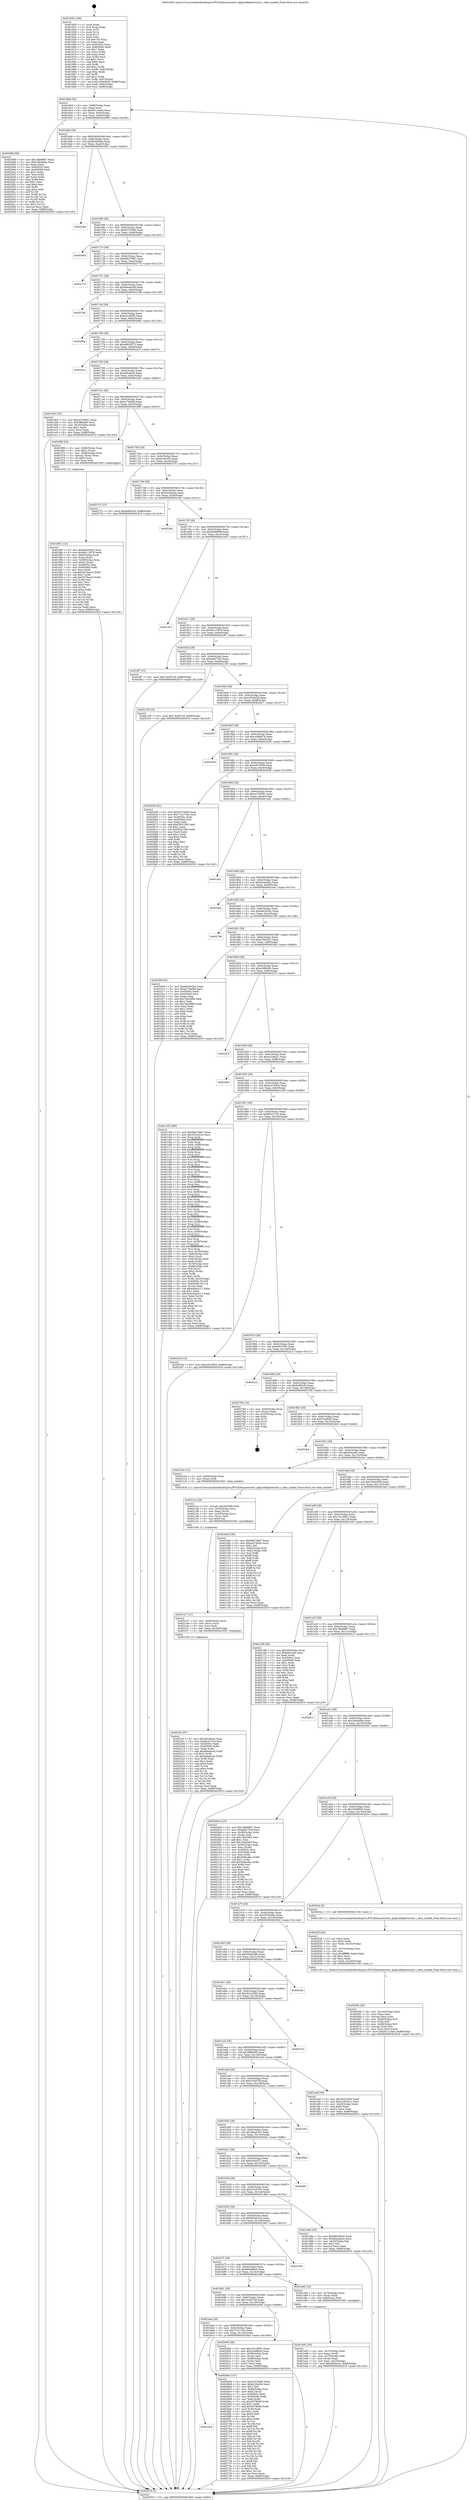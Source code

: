 digraph "0x401650" {
  label = "0x401650 (/mnt/c/Users/mathe/Desktop/tcc/POCII/binaries/extr_kphp-kdbphotoutils.c_data_loaded_Final-ollvm.out::main(0))"
  labelloc = "t"
  node[shape=record]

  Entry [label="",width=0.3,height=0.3,shape=circle,fillcolor=black,style=filled]
  "0x4016bd" [label="{
     0x4016bd [32]\l
     | [instrs]\l
     &nbsp;&nbsp;0x4016bd \<+6\>: mov -0x88(%rbp),%eax\l
     &nbsp;&nbsp;0x4016c3 \<+2\>: mov %eax,%ecx\l
     &nbsp;&nbsp;0x4016c5 \<+6\>: sub $0x8311a4e0,%ecx\l
     &nbsp;&nbsp;0x4016cb \<+6\>: mov %eax,-0x9c(%rbp)\l
     &nbsp;&nbsp;0x4016d1 \<+6\>: mov %ecx,-0xa0(%rbp)\l
     &nbsp;&nbsp;0x4016d7 \<+6\>: je 0000000000402088 \<main+0xa38\>\l
  }"]
  "0x402088" [label="{
     0x402088 [86]\l
     | [instrs]\l
     &nbsp;&nbsp;0x402088 \<+5\>: mov $0x18b89fb7,%eax\l
     &nbsp;&nbsp;0x40208d \<+5\>: mov $0x1b6c6ebe,%ecx\l
     &nbsp;&nbsp;0x402092 \<+2\>: xor %edx,%edx\l
     &nbsp;&nbsp;0x402094 \<+7\>: mov 0x40505c,%esi\l
     &nbsp;&nbsp;0x40209b \<+7\>: mov 0x405060,%edi\l
     &nbsp;&nbsp;0x4020a2 \<+3\>: sub $0x1,%edx\l
     &nbsp;&nbsp;0x4020a5 \<+3\>: mov %esi,%r8d\l
     &nbsp;&nbsp;0x4020a8 \<+3\>: add %edx,%r8d\l
     &nbsp;&nbsp;0x4020ab \<+4\>: imul %r8d,%esi\l
     &nbsp;&nbsp;0x4020af \<+3\>: and $0x1,%esi\l
     &nbsp;&nbsp;0x4020b2 \<+3\>: cmp $0x0,%esi\l
     &nbsp;&nbsp;0x4020b5 \<+4\>: sete %r9b\l
     &nbsp;&nbsp;0x4020b9 \<+3\>: cmp $0xa,%edi\l
     &nbsp;&nbsp;0x4020bc \<+4\>: setl %r10b\l
     &nbsp;&nbsp;0x4020c0 \<+3\>: mov %r9b,%r11b\l
     &nbsp;&nbsp;0x4020c3 \<+3\>: and %r10b,%r11b\l
     &nbsp;&nbsp;0x4020c6 \<+3\>: xor %r10b,%r9b\l
     &nbsp;&nbsp;0x4020c9 \<+3\>: or %r9b,%r11b\l
     &nbsp;&nbsp;0x4020cc \<+4\>: test $0x1,%r11b\l
     &nbsp;&nbsp;0x4020d0 \<+3\>: cmovne %ecx,%eax\l
     &nbsp;&nbsp;0x4020d3 \<+6\>: mov %eax,-0x88(%rbp)\l
     &nbsp;&nbsp;0x4020d9 \<+5\>: jmp 0000000000402919 \<main+0x12c9\>\l
  }"]
  "0x4016dd" [label="{
     0x4016dd [28]\l
     | [instrs]\l
     &nbsp;&nbsp;0x4016dd \<+5\>: jmp 00000000004016e2 \<main+0x92\>\l
     &nbsp;&nbsp;0x4016e2 \<+6\>: mov -0x9c(%rbp),%eax\l
     &nbsp;&nbsp;0x4016e8 \<+5\>: sub $0x904406ed,%eax\l
     &nbsp;&nbsp;0x4016ed \<+6\>: mov %eax,-0xa4(%rbp)\l
     &nbsp;&nbsp;0x4016f3 \<+6\>: je 0000000000402384 \<main+0xd34\>\l
  }"]
  Exit [label="",width=0.3,height=0.3,shape=circle,fillcolor=black,style=filled,peripheries=2]
  "0x402384" [label="{
     0x402384\l
  }", style=dashed]
  "0x4016f9" [label="{
     0x4016f9 [28]\l
     | [instrs]\l
     &nbsp;&nbsp;0x4016f9 \<+5\>: jmp 00000000004016fe \<main+0xae\>\l
     &nbsp;&nbsp;0x4016fe \<+6\>: mov -0x9c(%rbp),%eax\l
     &nbsp;&nbsp;0x401704 \<+5\>: sub $0x91f7d280,%eax\l
     &nbsp;&nbsp;0x401709 \<+6\>: mov %eax,-0xa8(%rbp)\l
     &nbsp;&nbsp;0x40170f \<+6\>: je 0000000000402905 \<main+0x12b5\>\l
  }"]
  "0x401bc9" [label="{
     0x401bc9\l
  }", style=dashed]
  "0x402905" [label="{
     0x402905\l
  }", style=dashed]
  "0x401715" [label="{
     0x401715 [28]\l
     | [instrs]\l
     &nbsp;&nbsp;0x401715 \<+5\>: jmp 000000000040171a \<main+0xca\>\l
     &nbsp;&nbsp;0x40171a \<+6\>: mov -0x9c(%rbp),%eax\l
     &nbsp;&nbsp;0x401720 \<+5\>: sub $0x99a758d7,%eax\l
     &nbsp;&nbsp;0x401725 \<+6\>: mov %eax,-0xac(%rbp)\l
     &nbsp;&nbsp;0x40172b \<+6\>: je 0000000000402773 \<main+0x1123\>\l
  }"]
  "0x4026b4" [label="{
     0x4026b4 [157]\l
     | [instrs]\l
     &nbsp;&nbsp;0x4026b4 \<+5\>: mov $0x91f7d280,%eax\l
     &nbsp;&nbsp;0x4026b9 \<+5\>: mov $0xb22fc40e,%ecx\l
     &nbsp;&nbsp;0x4026be \<+2\>: mov $0x1,%dl\l
     &nbsp;&nbsp;0x4026c0 \<+4\>: mov -0x80(%rbp),%rsi\l
     &nbsp;&nbsp;0x4026c4 \<+6\>: movl $0x0,(%rsi)\l
     &nbsp;&nbsp;0x4026ca \<+7\>: mov 0x40505c,%edi\l
     &nbsp;&nbsp;0x4026d1 \<+8\>: mov 0x405060,%r8d\l
     &nbsp;&nbsp;0x4026d9 \<+3\>: mov %edi,%r9d\l
     &nbsp;&nbsp;0x4026dc \<+7\>: sub $0x3078bf5f,%r9d\l
     &nbsp;&nbsp;0x4026e3 \<+4\>: sub $0x1,%r9d\l
     &nbsp;&nbsp;0x4026e7 \<+7\>: add $0x3078bf5f,%r9d\l
     &nbsp;&nbsp;0x4026ee \<+4\>: imul %r9d,%edi\l
     &nbsp;&nbsp;0x4026f2 \<+3\>: and $0x1,%edi\l
     &nbsp;&nbsp;0x4026f5 \<+3\>: cmp $0x0,%edi\l
     &nbsp;&nbsp;0x4026f8 \<+4\>: sete %r10b\l
     &nbsp;&nbsp;0x4026fc \<+4\>: cmp $0xa,%r8d\l
     &nbsp;&nbsp;0x402700 \<+4\>: setl %r11b\l
     &nbsp;&nbsp;0x402704 \<+3\>: mov %r10b,%bl\l
     &nbsp;&nbsp;0x402707 \<+3\>: xor $0xff,%bl\l
     &nbsp;&nbsp;0x40270a \<+3\>: mov %r11b,%r14b\l
     &nbsp;&nbsp;0x40270d \<+4\>: xor $0xff,%r14b\l
     &nbsp;&nbsp;0x402711 \<+3\>: xor $0x0,%dl\l
     &nbsp;&nbsp;0x402714 \<+3\>: mov %bl,%r15b\l
     &nbsp;&nbsp;0x402717 \<+4\>: and $0x0,%r15b\l
     &nbsp;&nbsp;0x40271b \<+3\>: and %dl,%r10b\l
     &nbsp;&nbsp;0x40271e \<+3\>: mov %r14b,%r12b\l
     &nbsp;&nbsp;0x402721 \<+4\>: and $0x0,%r12b\l
     &nbsp;&nbsp;0x402725 \<+3\>: and %dl,%r11b\l
     &nbsp;&nbsp;0x402728 \<+3\>: or %r10b,%r15b\l
     &nbsp;&nbsp;0x40272b \<+3\>: or %r11b,%r12b\l
     &nbsp;&nbsp;0x40272e \<+3\>: xor %r12b,%r15b\l
     &nbsp;&nbsp;0x402731 \<+3\>: or %r14b,%bl\l
     &nbsp;&nbsp;0x402734 \<+3\>: xor $0xff,%bl\l
     &nbsp;&nbsp;0x402737 \<+3\>: or $0x0,%dl\l
     &nbsp;&nbsp;0x40273a \<+2\>: and %dl,%bl\l
     &nbsp;&nbsp;0x40273c \<+3\>: or %bl,%r15b\l
     &nbsp;&nbsp;0x40273f \<+4\>: test $0x1,%r15b\l
     &nbsp;&nbsp;0x402743 \<+3\>: cmovne %ecx,%eax\l
     &nbsp;&nbsp;0x402746 \<+6\>: mov %eax,-0x88(%rbp)\l
     &nbsp;&nbsp;0x40274c \<+5\>: jmp 0000000000402919 \<main+0x12c9\>\l
  }"]
  "0x402773" [label="{
     0x402773\l
  }", style=dashed]
  "0x401731" [label="{
     0x401731 [28]\l
     | [instrs]\l
     &nbsp;&nbsp;0x401731 \<+5\>: jmp 0000000000401736 \<main+0xe6\>\l
     &nbsp;&nbsp;0x401736 \<+6\>: mov -0x9c(%rbp),%eax\l
     &nbsp;&nbsp;0x40173c \<+5\>: sub $0x9aeda248,%eax\l
     &nbsp;&nbsp;0x401741 \<+6\>: mov %eax,-0xb0(%rbp)\l
     &nbsp;&nbsp;0x401747 \<+6\>: je 00000000004027b8 \<main+0x1168\>\l
  }"]
  "0x4021fc" [label="{
     0x4021fc [97]\l
     | [instrs]\l
     &nbsp;&nbsp;0x4021fc \<+5\>: mov $0x26545abc,%eax\l
     &nbsp;&nbsp;0x402201 \<+5\>: mov $0xf0c47314,%esi\l
     &nbsp;&nbsp;0x402206 \<+7\>: mov 0x40505c,%edx\l
     &nbsp;&nbsp;0x40220d \<+8\>: mov 0x405060,%r8d\l
     &nbsp;&nbsp;0x402215 \<+3\>: mov %edx,%r9d\l
     &nbsp;&nbsp;0x402218 \<+7\>: add $0xddeabce0,%r9d\l
     &nbsp;&nbsp;0x40221f \<+4\>: sub $0x1,%r9d\l
     &nbsp;&nbsp;0x402223 \<+7\>: sub $0xddeabce0,%r9d\l
     &nbsp;&nbsp;0x40222a \<+4\>: imul %r9d,%edx\l
     &nbsp;&nbsp;0x40222e \<+3\>: and $0x1,%edx\l
     &nbsp;&nbsp;0x402231 \<+3\>: cmp $0x0,%edx\l
     &nbsp;&nbsp;0x402234 \<+4\>: sete %r10b\l
     &nbsp;&nbsp;0x402238 \<+4\>: cmp $0xa,%r8d\l
     &nbsp;&nbsp;0x40223c \<+4\>: setl %r11b\l
     &nbsp;&nbsp;0x402240 \<+3\>: mov %r10b,%bl\l
     &nbsp;&nbsp;0x402243 \<+3\>: and %r11b,%bl\l
     &nbsp;&nbsp;0x402246 \<+3\>: xor %r11b,%r10b\l
     &nbsp;&nbsp;0x402249 \<+3\>: or %r10b,%bl\l
     &nbsp;&nbsp;0x40224c \<+3\>: test $0x1,%bl\l
     &nbsp;&nbsp;0x40224f \<+3\>: cmovne %esi,%eax\l
     &nbsp;&nbsp;0x402252 \<+6\>: mov %eax,-0x88(%rbp)\l
     &nbsp;&nbsp;0x402258 \<+5\>: jmp 0000000000402919 \<main+0x12c9\>\l
  }"]
  "0x4027b8" [label="{
     0x4027b8\l
  }", style=dashed]
  "0x40174d" [label="{
     0x40174d [28]\l
     | [instrs]\l
     &nbsp;&nbsp;0x40174d \<+5\>: jmp 0000000000401752 \<main+0x102\>\l
     &nbsp;&nbsp;0x401752 \<+6\>: mov -0x9c(%rbp),%eax\l
     &nbsp;&nbsp;0x401758 \<+5\>: sub $0xa314b5f0,%eax\l
     &nbsp;&nbsp;0x40175d \<+6\>: mov %eax,-0xb4(%rbp)\l
     &nbsp;&nbsp;0x401763 \<+6\>: je 000000000040288a \<main+0x123a\>\l
  }"]
  "0x4021e7" [label="{
     0x4021e7 [21]\l
     | [instrs]\l
     &nbsp;&nbsp;0x4021e7 \<+4\>: mov -0x60(%rbp),%rcx\l
     &nbsp;&nbsp;0x4021eb \<+3\>: mov (%rcx),%rcx\l
     &nbsp;&nbsp;0x4021ee \<+3\>: mov %rcx,%rdi\l
     &nbsp;&nbsp;0x4021f1 \<+6\>: mov %eax,-0x164(%rbp)\l
     &nbsp;&nbsp;0x4021f7 \<+5\>: call 0000000000401030 \<free@plt\>\l
     | [calls]\l
     &nbsp;&nbsp;0x401030 \{1\} (unknown)\l
  }"]
  "0x40288a" [label="{
     0x40288a\l
  }", style=dashed]
  "0x401769" [label="{
     0x401769 [28]\l
     | [instrs]\l
     &nbsp;&nbsp;0x401769 \<+5\>: jmp 000000000040176e \<main+0x11e\>\l
     &nbsp;&nbsp;0x40176e \<+6\>: mov -0x9c(%rbp),%eax\l
     &nbsp;&nbsp;0x401774 \<+5\>: sub $0xa8928573,%eax\l
     &nbsp;&nbsp;0x401779 \<+6\>: mov %eax,-0xb8(%rbp)\l
     &nbsp;&nbsp;0x40177f \<+6\>: je 00000000004024c3 \<main+0xe73\>\l
  }"]
  "0x4021ca" [label="{
     0x4021ca [29]\l
     | [instrs]\l
     &nbsp;&nbsp;0x4021ca \<+10\>: movabs $0x4030d6,%rdi\l
     &nbsp;&nbsp;0x4021d4 \<+4\>: mov -0x50(%rbp),%rcx\l
     &nbsp;&nbsp;0x4021d8 \<+2\>: mov %eax,(%rcx)\l
     &nbsp;&nbsp;0x4021da \<+4\>: mov -0x50(%rbp),%rcx\l
     &nbsp;&nbsp;0x4021de \<+2\>: mov (%rcx),%esi\l
     &nbsp;&nbsp;0x4021e0 \<+2\>: mov $0x0,%al\l
     &nbsp;&nbsp;0x4021e2 \<+5\>: call 0000000000401040 \<printf@plt\>\l
     | [calls]\l
     &nbsp;&nbsp;0x401040 \{1\} (unknown)\l
  }"]
  "0x4024c3" [label="{
     0x4024c3\l
  }", style=dashed]
  "0x401785" [label="{
     0x401785 [28]\l
     | [instrs]\l
     &nbsp;&nbsp;0x401785 \<+5\>: jmp 000000000040178a \<main+0x13a\>\l
     &nbsp;&nbsp;0x40178a \<+6\>: mov -0x9c(%rbp),%eax\l
     &nbsp;&nbsp;0x401790 \<+5\>: sub $0xaf0cbe3e,%eax\l
     &nbsp;&nbsp;0x401795 \<+6\>: mov %eax,-0xbc(%rbp)\l
     &nbsp;&nbsp;0x40179b \<+6\>: je 0000000000401eb3 \<main+0x863\>\l
  }"]
  "0x40205b" [label="{
     0x40205b [45]\l
     | [instrs]\l
     &nbsp;&nbsp;0x40205b \<+6\>: mov -0x160(%rbp),%ecx\l
     &nbsp;&nbsp;0x402061 \<+3\>: imul %eax,%ecx\l
     &nbsp;&nbsp;0x402064 \<+3\>: movslq %ecx,%rdi\l
     &nbsp;&nbsp;0x402067 \<+4\>: mov -0x60(%rbp),%r8\l
     &nbsp;&nbsp;0x40206b \<+3\>: mov (%r8),%r8\l
     &nbsp;&nbsp;0x40206e \<+4\>: mov -0x58(%rbp),%r9\l
     &nbsp;&nbsp;0x402072 \<+3\>: movslq (%r9),%r9\l
     &nbsp;&nbsp;0x402075 \<+4\>: mov %rdi,(%r8,%r9,8)\l
     &nbsp;&nbsp;0x402079 \<+10\>: movl $0x8311a4e0,-0x88(%rbp)\l
     &nbsp;&nbsp;0x402083 \<+5\>: jmp 0000000000402919 \<main+0x12c9\>\l
  }"]
  "0x401eb3" [label="{
     0x401eb3 [30]\l
     | [instrs]\l
     &nbsp;&nbsp;0x401eb3 \<+5\>: mov $0xce736091,%eax\l
     &nbsp;&nbsp;0x401eb8 \<+5\>: mov $0x3ffbbbf5,%ecx\l
     &nbsp;&nbsp;0x401ebd \<+3\>: mov -0x24(%rbp),%edx\l
     &nbsp;&nbsp;0x401ec0 \<+3\>: cmp $0x1,%edx\l
     &nbsp;&nbsp;0x401ec3 \<+3\>: cmovl %ecx,%eax\l
     &nbsp;&nbsp;0x401ec6 \<+6\>: mov %eax,-0x88(%rbp)\l
     &nbsp;&nbsp;0x401ecc \<+5\>: jmp 0000000000402919 \<main+0x12c9\>\l
  }"]
  "0x4017a1" [label="{
     0x4017a1 [28]\l
     | [instrs]\l
     &nbsp;&nbsp;0x4017a1 \<+5\>: jmp 00000000004017a6 \<main+0x156\>\l
     &nbsp;&nbsp;0x4017a6 \<+6\>: mov -0x9c(%rbp),%eax\l
     &nbsp;&nbsp;0x4017ac \<+5\>: sub $0xb178a0bf,%eax\l
     &nbsp;&nbsp;0x4017b1 \<+6\>: mov %eax,-0xc0(%rbp)\l
     &nbsp;&nbsp;0x4017b7 \<+6\>: je 0000000000401f68 \<main+0x918\>\l
  }"]
  "0x40202f" [label="{
     0x40202f [44]\l
     | [instrs]\l
     &nbsp;&nbsp;0x40202f \<+2\>: xor %ecx,%ecx\l
     &nbsp;&nbsp;0x402031 \<+5\>: mov $0x2,%edx\l
     &nbsp;&nbsp;0x402036 \<+6\>: mov %edx,-0x15c(%rbp)\l
     &nbsp;&nbsp;0x40203c \<+1\>: cltd\l
     &nbsp;&nbsp;0x40203d \<+6\>: mov -0x15c(%rbp),%esi\l
     &nbsp;&nbsp;0x402043 \<+2\>: idiv %esi\l
     &nbsp;&nbsp;0x402045 \<+6\>: imul $0xfffffffe,%edx,%edx\l
     &nbsp;&nbsp;0x40204b \<+3\>: sub $0x1,%ecx\l
     &nbsp;&nbsp;0x40204e \<+2\>: sub %ecx,%edx\l
     &nbsp;&nbsp;0x402050 \<+6\>: mov %edx,-0x160(%rbp)\l
     &nbsp;&nbsp;0x402056 \<+5\>: call 0000000000401160 \<next_i\>\l
     | [calls]\l
     &nbsp;&nbsp;0x401160 \{1\} (/mnt/c/Users/mathe/Desktop/tcc/POCII/binaries/extr_kphp-kdbphotoutils.c_data_loaded_Final-ollvm.out::next_i)\l
  }"]
  "0x401f68" [label="{
     0x401f68 [29]\l
     | [instrs]\l
     &nbsp;&nbsp;0x401f68 \<+4\>: mov -0x68(%rbp),%rax\l
     &nbsp;&nbsp;0x401f6c \<+6\>: movl $0x1,(%rax)\l
     &nbsp;&nbsp;0x401f72 \<+4\>: mov -0x68(%rbp),%rax\l
     &nbsp;&nbsp;0x401f76 \<+3\>: movslq (%rax),%rax\l
     &nbsp;&nbsp;0x401f79 \<+4\>: shl $0x3,%rax\l
     &nbsp;&nbsp;0x401f7d \<+3\>: mov %rax,%rdi\l
     &nbsp;&nbsp;0x401f80 \<+5\>: call 0000000000401050 \<malloc@plt\>\l
     | [calls]\l
     &nbsp;&nbsp;0x401050 \{1\} (unknown)\l
  }"]
  "0x4017bd" [label="{
     0x4017bd [28]\l
     | [instrs]\l
     &nbsp;&nbsp;0x4017bd \<+5\>: jmp 00000000004017c2 \<main+0x172\>\l
     &nbsp;&nbsp;0x4017c2 \<+6\>: mov -0x9c(%rbp),%eax\l
     &nbsp;&nbsp;0x4017c8 \<+5\>: sub $0xb22fc40e,%eax\l
     &nbsp;&nbsp;0x4017cd \<+6\>: mov %eax,-0xc4(%rbp)\l
     &nbsp;&nbsp;0x4017d3 \<+6\>: je 0000000000402751 \<main+0x1101\>\l
  }"]
  "0x401bad" [label="{
     0x401bad [28]\l
     | [instrs]\l
     &nbsp;&nbsp;0x401bad \<+5\>: jmp 0000000000401bb2 \<main+0x562\>\l
     &nbsp;&nbsp;0x401bb2 \<+6\>: mov -0x9c(%rbp),%eax\l
     &nbsp;&nbsp;0x401bb8 \<+5\>: sub $0x774c710e,%eax\l
     &nbsp;&nbsp;0x401bbd \<+6\>: mov %eax,-0x154(%rbp)\l
     &nbsp;&nbsp;0x401bc3 \<+6\>: je 00000000004026b4 \<main+0x1064\>\l
  }"]
  "0x402751" [label="{
     0x402751 [15]\l
     | [instrs]\l
     &nbsp;&nbsp;0x402751 \<+10\>: movl $0xfedf5e3b,-0x88(%rbp)\l
     &nbsp;&nbsp;0x40275b \<+5\>: jmp 0000000000402919 \<main+0x12c9\>\l
  }"]
  "0x4017d9" [label="{
     0x4017d9 [28]\l
     | [instrs]\l
     &nbsp;&nbsp;0x4017d9 \<+5\>: jmp 00000000004017de \<main+0x18e\>\l
     &nbsp;&nbsp;0x4017de \<+6\>: mov -0x9c(%rbp),%eax\l
     &nbsp;&nbsp;0x4017e4 \<+5\>: sub $0xb520eeea,%eax\l
     &nbsp;&nbsp;0x4017e9 \<+6\>: mov %eax,-0xc8(%rbp)\l
     &nbsp;&nbsp;0x4017ef \<+6\>: je 000000000040226c \<main+0xc1c\>\l
  }"]
  "0x402006" [label="{
     0x402006 [36]\l
     | [instrs]\l
     &nbsp;&nbsp;0x402006 \<+5\>: mov $0x10c18853,%eax\l
     &nbsp;&nbsp;0x40200b \<+5\>: mov $0x20a9fd26,%ecx\l
     &nbsp;&nbsp;0x402010 \<+4\>: mov -0x58(%rbp),%rdx\l
     &nbsp;&nbsp;0x402014 \<+2\>: mov (%rdx),%esi\l
     &nbsp;&nbsp;0x402016 \<+4\>: mov -0x68(%rbp),%rdx\l
     &nbsp;&nbsp;0x40201a \<+2\>: cmp (%rdx),%esi\l
     &nbsp;&nbsp;0x40201c \<+3\>: cmovl %ecx,%eax\l
     &nbsp;&nbsp;0x40201f \<+6\>: mov %eax,-0x88(%rbp)\l
     &nbsp;&nbsp;0x402025 \<+5\>: jmp 0000000000402919 \<main+0x12c9\>\l
  }"]
  "0x40226c" [label="{
     0x40226c\l
  }", style=dashed]
  "0x4017f5" [label="{
     0x4017f5 [28]\l
     | [instrs]\l
     &nbsp;&nbsp;0x4017f5 \<+5\>: jmp 00000000004017fa \<main+0x1aa\>\l
     &nbsp;&nbsp;0x4017fa \<+6\>: mov -0x9c(%rbp),%eax\l
     &nbsp;&nbsp;0x401800 \<+5\>: sub $0xb6fef8d8,%eax\l
     &nbsp;&nbsp;0x401805 \<+6\>: mov %eax,-0xcc(%rbp)\l
     &nbsp;&nbsp;0x40180b \<+6\>: je 0000000000401e07 \<main+0x7b7\>\l
  }"]
  "0x401f85" [label="{
     0x401f85 [114]\l
     | [instrs]\l
     &nbsp;&nbsp;0x401f85 \<+5\>: mov $0xded342b2,%ecx\l
     &nbsp;&nbsp;0x401f8a \<+5\>: mov $0xb8113979,%edx\l
     &nbsp;&nbsp;0x401f8f \<+4\>: mov -0x60(%rbp),%rdi\l
     &nbsp;&nbsp;0x401f93 \<+3\>: mov %rax,(%rdi)\l
     &nbsp;&nbsp;0x401f96 \<+4\>: mov -0x58(%rbp),%rax\l
     &nbsp;&nbsp;0x401f9a \<+6\>: movl $0x0,(%rax)\l
     &nbsp;&nbsp;0x401fa0 \<+7\>: mov 0x40505c,%esi\l
     &nbsp;&nbsp;0x401fa7 \<+8\>: mov 0x405060,%r8d\l
     &nbsp;&nbsp;0x401faf \<+3\>: mov %esi,%r9d\l
     &nbsp;&nbsp;0x401fb2 \<+7\>: sub $0x5b76eec5,%r9d\l
     &nbsp;&nbsp;0x401fb9 \<+4\>: sub $0x1,%r9d\l
     &nbsp;&nbsp;0x401fbd \<+7\>: add $0x5b76eec5,%r9d\l
     &nbsp;&nbsp;0x401fc4 \<+4\>: imul %r9d,%esi\l
     &nbsp;&nbsp;0x401fc8 \<+3\>: and $0x1,%esi\l
     &nbsp;&nbsp;0x401fcb \<+3\>: cmp $0x0,%esi\l
     &nbsp;&nbsp;0x401fce \<+4\>: sete %r10b\l
     &nbsp;&nbsp;0x401fd2 \<+4\>: cmp $0xa,%r8d\l
     &nbsp;&nbsp;0x401fd6 \<+4\>: setl %r11b\l
     &nbsp;&nbsp;0x401fda \<+3\>: mov %r10b,%bl\l
     &nbsp;&nbsp;0x401fdd \<+3\>: and %r11b,%bl\l
     &nbsp;&nbsp;0x401fe0 \<+3\>: xor %r11b,%r10b\l
     &nbsp;&nbsp;0x401fe3 \<+3\>: or %r10b,%bl\l
     &nbsp;&nbsp;0x401fe6 \<+3\>: test $0x1,%bl\l
     &nbsp;&nbsp;0x401fe9 \<+3\>: cmovne %edx,%ecx\l
     &nbsp;&nbsp;0x401fec \<+6\>: mov %ecx,-0x88(%rbp)\l
     &nbsp;&nbsp;0x401ff2 \<+5\>: jmp 0000000000402919 \<main+0x12c9\>\l
  }"]
  "0x401e07" [label="{
     0x401e07\l
  }", style=dashed]
  "0x401811" [label="{
     0x401811 [28]\l
     | [instrs]\l
     &nbsp;&nbsp;0x401811 \<+5\>: jmp 0000000000401816 \<main+0x1c6\>\l
     &nbsp;&nbsp;0x401816 \<+6\>: mov -0x9c(%rbp),%eax\l
     &nbsp;&nbsp;0x40181c \<+5\>: sub $0xb8113979,%eax\l
     &nbsp;&nbsp;0x401821 \<+6\>: mov %eax,-0xd0(%rbp)\l
     &nbsp;&nbsp;0x401827 \<+6\>: je 0000000000401ff7 \<main+0x9a7\>\l
  }"]
  "0x401e95" [label="{
     0x401e95 [30]\l
     | [instrs]\l
     &nbsp;&nbsp;0x401e95 \<+4\>: mov -0x70(%rbp),%rdi\l
     &nbsp;&nbsp;0x401e99 \<+2\>: mov %eax,(%rdi)\l
     &nbsp;&nbsp;0x401e9b \<+4\>: mov -0x70(%rbp),%rdi\l
     &nbsp;&nbsp;0x401e9f \<+2\>: mov (%rdi),%eax\l
     &nbsp;&nbsp;0x401ea1 \<+3\>: mov %eax,-0x24(%rbp)\l
     &nbsp;&nbsp;0x401ea4 \<+10\>: movl $0xaf0cbe3e,-0x88(%rbp)\l
     &nbsp;&nbsp;0x401eae \<+5\>: jmp 0000000000402919 \<main+0x12c9\>\l
  }"]
  "0x401ff7" [label="{
     0x401ff7 [15]\l
     | [instrs]\l
     &nbsp;&nbsp;0x401ff7 \<+10\>: movl $0x74a507c8,-0x88(%rbp)\l
     &nbsp;&nbsp;0x402001 \<+5\>: jmp 0000000000402919 \<main+0x12c9\>\l
  }"]
  "0x40182d" [label="{
     0x40182d [28]\l
     | [instrs]\l
     &nbsp;&nbsp;0x40182d \<+5\>: jmp 0000000000401832 \<main+0x1e2\>\l
     &nbsp;&nbsp;0x401832 \<+6\>: mov -0x9c(%rbp),%eax\l
     &nbsp;&nbsp;0x401838 \<+5\>: sub $0xbdf275c9,%eax\l
     &nbsp;&nbsp;0x40183d \<+6\>: mov %eax,-0xd4(%rbp)\l
     &nbsp;&nbsp;0x401843 \<+6\>: je 0000000000402159 \<main+0xb09\>\l
  }"]
  "0x401b91" [label="{
     0x401b91 [28]\l
     | [instrs]\l
     &nbsp;&nbsp;0x401b91 \<+5\>: jmp 0000000000401b96 \<main+0x546\>\l
     &nbsp;&nbsp;0x401b96 \<+6\>: mov -0x9c(%rbp),%eax\l
     &nbsp;&nbsp;0x401b9c \<+5\>: sub $0x74a507c8,%eax\l
     &nbsp;&nbsp;0x401ba1 \<+6\>: mov %eax,-0x150(%rbp)\l
     &nbsp;&nbsp;0x401ba7 \<+6\>: je 0000000000402006 \<main+0x9b6\>\l
  }"]
  "0x402159" [label="{
     0x402159 [15]\l
     | [instrs]\l
     &nbsp;&nbsp;0x402159 \<+10\>: movl $0x74a507c8,-0x88(%rbp)\l
     &nbsp;&nbsp;0x402163 \<+5\>: jmp 0000000000402919 \<main+0x12c9\>\l
  }"]
  "0x401849" [label="{
     0x401849 [28]\l
     | [instrs]\l
     &nbsp;&nbsp;0x401849 \<+5\>: jmp 000000000040184e \<main+0x1fe\>\l
     &nbsp;&nbsp;0x40184e \<+6\>: mov -0x9c(%rbp),%eax\l
     &nbsp;&nbsp;0x401854 \<+5\>: sub $0xc2934a28,%eax\l
     &nbsp;&nbsp;0x401859 \<+6\>: mov %eax,-0xd8(%rbp)\l
     &nbsp;&nbsp;0x40185f \<+6\>: je 00000000004028c7 \<main+0x1277\>\l
  }"]
  "0x401e85" [label="{
     0x401e85 [16]\l
     | [instrs]\l
     &nbsp;&nbsp;0x401e85 \<+4\>: mov -0x78(%rbp),%rax\l
     &nbsp;&nbsp;0x401e89 \<+3\>: mov (%rax),%rax\l
     &nbsp;&nbsp;0x401e8c \<+4\>: mov 0x8(%rax),%rdi\l
     &nbsp;&nbsp;0x401e90 \<+5\>: call 0000000000401060 \<atoi@plt\>\l
     | [calls]\l
     &nbsp;&nbsp;0x401060 \{1\} (unknown)\l
  }"]
  "0x4028c7" [label="{
     0x4028c7\l
  }", style=dashed]
  "0x401865" [label="{
     0x401865 [28]\l
     | [instrs]\l
     &nbsp;&nbsp;0x401865 \<+5\>: jmp 000000000040186a \<main+0x21a\>\l
     &nbsp;&nbsp;0x40186a \<+6\>: mov -0x9c(%rbp),%eax\l
     &nbsp;&nbsp;0x401870 \<+5\>: sub $0xcc9dba78,%eax\l
     &nbsp;&nbsp;0x401875 \<+6\>: mov %eax,-0xdc(%rbp)\l
     &nbsp;&nbsp;0x40187b \<+6\>: je 0000000000402439 \<main+0xde9\>\l
  }"]
  "0x401b75" [label="{
     0x401b75 [28]\l
     | [instrs]\l
     &nbsp;&nbsp;0x401b75 \<+5\>: jmp 0000000000401b7a \<main+0x52a\>\l
     &nbsp;&nbsp;0x401b7a \<+6\>: mov -0x9c(%rbp),%eax\l
     &nbsp;&nbsp;0x401b80 \<+5\>: sub $0x685e6be0,%eax\l
     &nbsp;&nbsp;0x401b85 \<+6\>: mov %eax,-0x14c(%rbp)\l
     &nbsp;&nbsp;0x401b8b \<+6\>: je 0000000000401e85 \<main+0x835\>\l
  }"]
  "0x402439" [label="{
     0x402439\l
  }", style=dashed]
  "0x401881" [label="{
     0x401881 [28]\l
     | [instrs]\l
     &nbsp;&nbsp;0x401881 \<+5\>: jmp 0000000000401886 \<main+0x236\>\l
     &nbsp;&nbsp;0x401886 \<+6\>: mov -0x9c(%rbp),%eax\l
     &nbsp;&nbsp;0x40188c \<+5\>: sub $0xcd51f858,%eax\l
     &nbsp;&nbsp;0x401891 \<+6\>: mov %eax,-0xe0(%rbp)\l
     &nbsp;&nbsp;0x401897 \<+6\>: je 0000000000402659 \<main+0x1009\>\l
  }"]
  "0x402360" [label="{
     0x402360\l
  }", style=dashed]
  "0x402659" [label="{
     0x402659 [91]\l
     | [instrs]\l
     &nbsp;&nbsp;0x402659 \<+5\>: mov $0x91f7d280,%eax\l
     &nbsp;&nbsp;0x40265e \<+5\>: mov $0x774c710e,%ecx\l
     &nbsp;&nbsp;0x402663 \<+7\>: mov 0x40505c,%edx\l
     &nbsp;&nbsp;0x40266a \<+7\>: mov 0x405060,%esi\l
     &nbsp;&nbsp;0x402671 \<+2\>: mov %edx,%edi\l
     &nbsp;&nbsp;0x402673 \<+6\>: add $0xf3931395,%edi\l
     &nbsp;&nbsp;0x402679 \<+3\>: sub $0x1,%edi\l
     &nbsp;&nbsp;0x40267c \<+6\>: sub $0xf3931395,%edi\l
     &nbsp;&nbsp;0x402682 \<+3\>: imul %edi,%edx\l
     &nbsp;&nbsp;0x402685 \<+3\>: and $0x1,%edx\l
     &nbsp;&nbsp;0x402688 \<+3\>: cmp $0x0,%edx\l
     &nbsp;&nbsp;0x40268b \<+4\>: sete %r8b\l
     &nbsp;&nbsp;0x40268f \<+3\>: cmp $0xa,%esi\l
     &nbsp;&nbsp;0x402692 \<+4\>: setl %r9b\l
     &nbsp;&nbsp;0x402696 \<+3\>: mov %r8b,%r10b\l
     &nbsp;&nbsp;0x402699 \<+3\>: and %r9b,%r10b\l
     &nbsp;&nbsp;0x40269c \<+3\>: xor %r9b,%r8b\l
     &nbsp;&nbsp;0x40269f \<+3\>: or %r8b,%r10b\l
     &nbsp;&nbsp;0x4026a2 \<+4\>: test $0x1,%r10b\l
     &nbsp;&nbsp;0x4026a6 \<+3\>: cmovne %ecx,%eax\l
     &nbsp;&nbsp;0x4026a9 \<+6\>: mov %eax,-0x88(%rbp)\l
     &nbsp;&nbsp;0x4026af \<+5\>: jmp 0000000000402919 \<main+0x12c9\>\l
  }"]
  "0x40189d" [label="{
     0x40189d [28]\l
     | [instrs]\l
     &nbsp;&nbsp;0x40189d \<+5\>: jmp 00000000004018a2 \<main+0x252\>\l
     &nbsp;&nbsp;0x4018a2 \<+6\>: mov -0x9c(%rbp),%eax\l
     &nbsp;&nbsp;0x4018a8 \<+5\>: sub $0xce736091,%eax\l
     &nbsp;&nbsp;0x4018ad \<+6\>: mov %eax,-0xe4(%rbp)\l
     &nbsp;&nbsp;0x4018b3 \<+6\>: je 0000000000401ed1 \<main+0x881\>\l
  }"]
  "0x401b59" [label="{
     0x401b59 [28]\l
     | [instrs]\l
     &nbsp;&nbsp;0x401b59 \<+5\>: jmp 0000000000401b5e \<main+0x50e\>\l
     &nbsp;&nbsp;0x401b5e \<+6\>: mov -0x9c(%rbp),%eax\l
     &nbsp;&nbsp;0x401b64 \<+5\>: sub $0x5654b1a3,%eax\l
     &nbsp;&nbsp;0x401b69 \<+6\>: mov %eax,-0x148(%rbp)\l
     &nbsp;&nbsp;0x401b6f \<+6\>: je 0000000000402360 \<main+0xd10\>\l
  }"]
  "0x401ed1" [label="{
     0x401ed1\l
  }", style=dashed]
  "0x4018b9" [label="{
     0x4018b9 [28]\l
     | [instrs]\l
     &nbsp;&nbsp;0x4018b9 \<+5\>: jmp 00000000004018be \<main+0x26e\>\l
     &nbsp;&nbsp;0x4018be \<+6\>: mov -0x9c(%rbp),%eax\l
     &nbsp;&nbsp;0x4018c4 \<+5\>: sub $0xd2eea62a,%eax\l
     &nbsp;&nbsp;0x4018c9 \<+6\>: mov %eax,-0xe8(%rbp)\l
     &nbsp;&nbsp;0x4018cf \<+6\>: je 0000000000401dac \<main+0x75c\>\l
  }"]
  "0x401d8e" [label="{
     0x401d8e [30]\l
     | [instrs]\l
     &nbsp;&nbsp;0x401d8e \<+5\>: mov $0x685e6be0,%eax\l
     &nbsp;&nbsp;0x401d93 \<+5\>: mov $0xd2eea62a,%ecx\l
     &nbsp;&nbsp;0x401d98 \<+3\>: mov -0x25(%rbp),%dl\l
     &nbsp;&nbsp;0x401d9b \<+3\>: test $0x1,%dl\l
     &nbsp;&nbsp;0x401d9e \<+3\>: cmovne %ecx,%eax\l
     &nbsp;&nbsp;0x401da1 \<+6\>: mov %eax,-0x88(%rbp)\l
     &nbsp;&nbsp;0x401da7 \<+5\>: jmp 0000000000402919 \<main+0x12c9\>\l
  }"]
  "0x401dac" [label="{
     0x401dac\l
  }", style=dashed]
  "0x4018d5" [label="{
     0x4018d5 [28]\l
     | [instrs]\l
     &nbsp;&nbsp;0x4018d5 \<+5\>: jmp 00000000004018da \<main+0x28a\>\l
     &nbsp;&nbsp;0x4018da \<+6\>: mov -0x9c(%rbp),%eax\l
     &nbsp;&nbsp;0x4018e0 \<+5\>: sub $0xded342b2,%eax\l
     &nbsp;&nbsp;0x4018e5 \<+6\>: mov %eax,-0xec(%rbp)\l
     &nbsp;&nbsp;0x4018eb \<+6\>: je 00000000004027d6 \<main+0x1186\>\l
  }"]
  "0x401b3d" [label="{
     0x401b3d [28]\l
     | [instrs]\l
     &nbsp;&nbsp;0x401b3d \<+5\>: jmp 0000000000401b42 \<main+0x4f2\>\l
     &nbsp;&nbsp;0x401b42 \<+6\>: mov -0x9c(%rbp),%eax\l
     &nbsp;&nbsp;0x401b48 \<+5\>: sub $0x523c0232,%eax\l
     &nbsp;&nbsp;0x401b4d \<+6\>: mov %eax,-0x144(%rbp)\l
     &nbsp;&nbsp;0x401b53 \<+6\>: je 0000000000401d8e \<main+0x73e\>\l
  }"]
  "0x4027d6" [label="{
     0x4027d6\l
  }", style=dashed]
  "0x4018f1" [label="{
     0x4018f1 [28]\l
     | [instrs]\l
     &nbsp;&nbsp;0x4018f1 \<+5\>: jmp 00000000004018f6 \<main+0x2a6\>\l
     &nbsp;&nbsp;0x4018f6 \<+6\>: mov -0x9c(%rbp),%eax\l
     &nbsp;&nbsp;0x4018fc \<+5\>: sub $0xe1903e21,%eax\l
     &nbsp;&nbsp;0x401901 \<+6\>: mov %eax,-0xf0(%rbp)\l
     &nbsp;&nbsp;0x401907 \<+6\>: je 0000000000401f0d \<main+0x8bd\>\l
  }"]
  "0x4028f1" [label="{
     0x4028f1\l
  }", style=dashed]
  "0x401f0d" [label="{
     0x401f0d [91]\l
     | [instrs]\l
     &nbsp;&nbsp;0x401f0d \<+5\>: mov $0xded342b2,%eax\l
     &nbsp;&nbsp;0x401f12 \<+5\>: mov $0xb178a0bf,%ecx\l
     &nbsp;&nbsp;0x401f17 \<+7\>: mov 0x40505c,%edx\l
     &nbsp;&nbsp;0x401f1e \<+7\>: mov 0x405060,%esi\l
     &nbsp;&nbsp;0x401f25 \<+2\>: mov %edx,%edi\l
     &nbsp;&nbsp;0x401f27 \<+6\>: add $0x76a04f86,%edi\l
     &nbsp;&nbsp;0x401f2d \<+3\>: sub $0x1,%edi\l
     &nbsp;&nbsp;0x401f30 \<+6\>: sub $0x76a04f86,%edi\l
     &nbsp;&nbsp;0x401f36 \<+3\>: imul %edi,%edx\l
     &nbsp;&nbsp;0x401f39 \<+3\>: and $0x1,%edx\l
     &nbsp;&nbsp;0x401f3c \<+3\>: cmp $0x0,%edx\l
     &nbsp;&nbsp;0x401f3f \<+4\>: sete %r8b\l
     &nbsp;&nbsp;0x401f43 \<+3\>: cmp $0xa,%esi\l
     &nbsp;&nbsp;0x401f46 \<+4\>: setl %r9b\l
     &nbsp;&nbsp;0x401f4a \<+3\>: mov %r8b,%r10b\l
     &nbsp;&nbsp;0x401f4d \<+3\>: and %r9b,%r10b\l
     &nbsp;&nbsp;0x401f50 \<+3\>: xor %r9b,%r8b\l
     &nbsp;&nbsp;0x401f53 \<+3\>: or %r8b,%r10b\l
     &nbsp;&nbsp;0x401f56 \<+4\>: test $0x1,%r10b\l
     &nbsp;&nbsp;0x401f5a \<+3\>: cmovne %ecx,%eax\l
     &nbsp;&nbsp;0x401f5d \<+6\>: mov %eax,-0x88(%rbp)\l
     &nbsp;&nbsp;0x401f63 \<+5\>: jmp 0000000000402919 \<main+0x12c9\>\l
  }"]
  "0x40190d" [label="{
     0x40190d [28]\l
     | [instrs]\l
     &nbsp;&nbsp;0x40190d \<+5\>: jmp 0000000000401912 \<main+0x2c2\>\l
     &nbsp;&nbsp;0x401912 \<+6\>: mov -0x9c(%rbp),%eax\l
     &nbsp;&nbsp;0x401918 \<+5\>: sub $0xe3d8bc9c,%eax\l
     &nbsp;&nbsp;0x40191d \<+6\>: mov %eax,-0xf4(%rbp)\l
     &nbsp;&nbsp;0x401923 \<+6\>: je 000000000040251f \<main+0xecf\>\l
  }"]
  "0x401b21" [label="{
     0x401b21 [28]\l
     | [instrs]\l
     &nbsp;&nbsp;0x401b21 \<+5\>: jmp 0000000000401b26 \<main+0x4d6\>\l
     &nbsp;&nbsp;0x401b26 \<+6\>: mov -0x9c(%rbp),%eax\l
     &nbsp;&nbsp;0x401b2c \<+5\>: sub $0x4c0b2f27,%eax\l
     &nbsp;&nbsp;0x401b31 \<+6\>: mov %eax,-0x140(%rbp)\l
     &nbsp;&nbsp;0x401b37 \<+6\>: je 00000000004028f1 \<main+0x12a1\>\l
  }"]
  "0x40251f" [label="{
     0x40251f\l
  }", style=dashed]
  "0x401929" [label="{
     0x401929 [28]\l
     | [instrs]\l
     &nbsp;&nbsp;0x401929 \<+5\>: jmp 000000000040192e \<main+0x2de\>\l
     &nbsp;&nbsp;0x40192e \<+6\>: mov -0x9c(%rbp),%eax\l
     &nbsp;&nbsp;0x401934 \<+5\>: sub $0xee1dbca7,%eax\l
     &nbsp;&nbsp;0x401939 \<+6\>: mov %eax,-0xf8(%rbp)\l
     &nbsp;&nbsp;0x40193f \<+6\>: je 00000000004025b2 \<main+0xf62\>\l
  }"]
  "0x40264a" [label="{
     0x40264a\l
  }", style=dashed]
  "0x4025b2" [label="{
     0x4025b2\l
  }", style=dashed]
  "0x401945" [label="{
     0x401945 [28]\l
     | [instrs]\l
     &nbsp;&nbsp;0x401945 \<+5\>: jmp 000000000040194a \<main+0x2fa\>\l
     &nbsp;&nbsp;0x40194a \<+6\>: mov -0x9c(%rbp),%eax\l
     &nbsp;&nbsp;0x401950 \<+5\>: sub $0xee2784cb,%eax\l
     &nbsp;&nbsp;0x401955 \<+6\>: mov %eax,-0xfc(%rbp)\l
     &nbsp;&nbsp;0x40195b \<+6\>: je 0000000000401c59 \<main+0x609\>\l
  }"]
  "0x401b05" [label="{
     0x401b05 [28]\l
     | [instrs]\l
     &nbsp;&nbsp;0x401b05 \<+5\>: jmp 0000000000401b0a \<main+0x4ba\>\l
     &nbsp;&nbsp;0x401b0a \<+6\>: mov -0x9c(%rbp),%eax\l
     &nbsp;&nbsp;0x401b10 \<+5\>: sub $0x49aa52c2,%eax\l
     &nbsp;&nbsp;0x401b15 \<+6\>: mov %eax,-0x13c(%rbp)\l
     &nbsp;&nbsp;0x401b1b \<+6\>: je 000000000040264a \<main+0xffa\>\l
  }"]
  "0x401c59" [label="{
     0x401c59 [309]\l
     | [instrs]\l
     &nbsp;&nbsp;0x401c59 \<+5\>: mov $0x99a758d7,%eax\l
     &nbsp;&nbsp;0x401c5e \<+5\>: mov $0x523c0232,%ecx\l
     &nbsp;&nbsp;0x401c63 \<+3\>: mov %rsp,%rdx\l
     &nbsp;&nbsp;0x401c66 \<+4\>: add $0xfffffffffffffff0,%rdx\l
     &nbsp;&nbsp;0x401c6a \<+3\>: mov %rdx,%rsp\l
     &nbsp;&nbsp;0x401c6d \<+4\>: mov %rdx,-0x80(%rbp)\l
     &nbsp;&nbsp;0x401c71 \<+3\>: mov %rsp,%rdx\l
     &nbsp;&nbsp;0x401c74 \<+4\>: add $0xfffffffffffffff0,%rdx\l
     &nbsp;&nbsp;0x401c78 \<+3\>: mov %rdx,%rsp\l
     &nbsp;&nbsp;0x401c7b \<+3\>: mov %rsp,%rsi\l
     &nbsp;&nbsp;0x401c7e \<+4\>: add $0xfffffffffffffff0,%rsi\l
     &nbsp;&nbsp;0x401c82 \<+3\>: mov %rsi,%rsp\l
     &nbsp;&nbsp;0x401c85 \<+4\>: mov %rsi,-0x78(%rbp)\l
     &nbsp;&nbsp;0x401c89 \<+3\>: mov %rsp,%rsi\l
     &nbsp;&nbsp;0x401c8c \<+4\>: add $0xfffffffffffffff0,%rsi\l
     &nbsp;&nbsp;0x401c90 \<+3\>: mov %rsi,%rsp\l
     &nbsp;&nbsp;0x401c93 \<+4\>: mov %rsi,-0x70(%rbp)\l
     &nbsp;&nbsp;0x401c97 \<+3\>: mov %rsp,%rsi\l
     &nbsp;&nbsp;0x401c9a \<+4\>: add $0xfffffffffffffff0,%rsi\l
     &nbsp;&nbsp;0x401c9e \<+3\>: mov %rsi,%rsp\l
     &nbsp;&nbsp;0x401ca1 \<+4\>: mov %rsi,-0x68(%rbp)\l
     &nbsp;&nbsp;0x401ca5 \<+3\>: mov %rsp,%rsi\l
     &nbsp;&nbsp;0x401ca8 \<+4\>: add $0xfffffffffffffff0,%rsi\l
     &nbsp;&nbsp;0x401cac \<+3\>: mov %rsi,%rsp\l
     &nbsp;&nbsp;0x401caf \<+4\>: mov %rsi,-0x60(%rbp)\l
     &nbsp;&nbsp;0x401cb3 \<+3\>: mov %rsp,%rsi\l
     &nbsp;&nbsp;0x401cb6 \<+4\>: add $0xfffffffffffffff0,%rsi\l
     &nbsp;&nbsp;0x401cba \<+3\>: mov %rsi,%rsp\l
     &nbsp;&nbsp;0x401cbd \<+4\>: mov %rsi,-0x58(%rbp)\l
     &nbsp;&nbsp;0x401cc1 \<+3\>: mov %rsp,%rsi\l
     &nbsp;&nbsp;0x401cc4 \<+4\>: add $0xfffffffffffffff0,%rsi\l
     &nbsp;&nbsp;0x401cc8 \<+3\>: mov %rsi,%rsp\l
     &nbsp;&nbsp;0x401ccb \<+4\>: mov %rsi,-0x50(%rbp)\l
     &nbsp;&nbsp;0x401ccf \<+3\>: mov %rsp,%rsi\l
     &nbsp;&nbsp;0x401cd2 \<+4\>: add $0xfffffffffffffff0,%rsi\l
     &nbsp;&nbsp;0x401cd6 \<+3\>: mov %rsi,%rsp\l
     &nbsp;&nbsp;0x401cd9 \<+4\>: mov %rsi,-0x48(%rbp)\l
     &nbsp;&nbsp;0x401cdd \<+3\>: mov %rsp,%rsi\l
     &nbsp;&nbsp;0x401ce0 \<+4\>: add $0xfffffffffffffff0,%rsi\l
     &nbsp;&nbsp;0x401ce4 \<+3\>: mov %rsi,%rsp\l
     &nbsp;&nbsp;0x401ce7 \<+4\>: mov %rsi,-0x40(%rbp)\l
     &nbsp;&nbsp;0x401ceb \<+3\>: mov %rsp,%rsi\l
     &nbsp;&nbsp;0x401cee \<+4\>: add $0xfffffffffffffff0,%rsi\l
     &nbsp;&nbsp;0x401cf2 \<+3\>: mov %rsi,%rsp\l
     &nbsp;&nbsp;0x401cf5 \<+4\>: mov %rsi,-0x38(%rbp)\l
     &nbsp;&nbsp;0x401cf9 \<+3\>: mov %rsp,%rsi\l
     &nbsp;&nbsp;0x401cfc \<+4\>: add $0xfffffffffffffff0,%rsi\l
     &nbsp;&nbsp;0x401d00 \<+3\>: mov %rsi,%rsp\l
     &nbsp;&nbsp;0x401d03 \<+4\>: mov %rsi,-0x30(%rbp)\l
     &nbsp;&nbsp;0x401d07 \<+4\>: mov -0x80(%rbp),%rsi\l
     &nbsp;&nbsp;0x401d0b \<+6\>: movl $0x0,(%rsi)\l
     &nbsp;&nbsp;0x401d11 \<+6\>: mov -0x8c(%rbp),%edi\l
     &nbsp;&nbsp;0x401d17 \<+2\>: mov %edi,(%rdx)\l
     &nbsp;&nbsp;0x401d19 \<+4\>: mov -0x78(%rbp),%rsi\l
     &nbsp;&nbsp;0x401d1d \<+7\>: mov -0x98(%rbp),%r8\l
     &nbsp;&nbsp;0x401d24 \<+3\>: mov %r8,(%rsi)\l
     &nbsp;&nbsp;0x401d27 \<+3\>: cmpl $0x2,(%rdx)\l
     &nbsp;&nbsp;0x401d2a \<+4\>: setne %r9b\l
     &nbsp;&nbsp;0x401d2e \<+4\>: and $0x1,%r9b\l
     &nbsp;&nbsp;0x401d32 \<+4\>: mov %r9b,-0x25(%rbp)\l
     &nbsp;&nbsp;0x401d36 \<+8\>: mov 0x40505c,%r10d\l
     &nbsp;&nbsp;0x401d3e \<+8\>: mov 0x405060,%r11d\l
     &nbsp;&nbsp;0x401d46 \<+3\>: mov %r10d,%ebx\l
     &nbsp;&nbsp;0x401d49 \<+6\>: sub $0x64ba3c11,%ebx\l
     &nbsp;&nbsp;0x401d4f \<+3\>: sub $0x1,%ebx\l
     &nbsp;&nbsp;0x401d52 \<+6\>: add $0x64ba3c11,%ebx\l
     &nbsp;&nbsp;0x401d58 \<+4\>: imul %ebx,%r10d\l
     &nbsp;&nbsp;0x401d5c \<+4\>: and $0x1,%r10d\l
     &nbsp;&nbsp;0x401d60 \<+4\>: cmp $0x0,%r10d\l
     &nbsp;&nbsp;0x401d64 \<+4\>: sete %r9b\l
     &nbsp;&nbsp;0x401d68 \<+4\>: cmp $0xa,%r11d\l
     &nbsp;&nbsp;0x401d6c \<+4\>: setl %r14b\l
     &nbsp;&nbsp;0x401d70 \<+3\>: mov %r9b,%r15b\l
     &nbsp;&nbsp;0x401d73 \<+3\>: and %r14b,%r15b\l
     &nbsp;&nbsp;0x401d76 \<+3\>: xor %r14b,%r9b\l
     &nbsp;&nbsp;0x401d79 \<+3\>: or %r9b,%r15b\l
     &nbsp;&nbsp;0x401d7c \<+4\>: test $0x1,%r15b\l
     &nbsp;&nbsp;0x401d80 \<+3\>: cmovne %ecx,%eax\l
     &nbsp;&nbsp;0x401d83 \<+6\>: mov %eax,-0x88(%rbp)\l
     &nbsp;&nbsp;0x401d89 \<+5\>: jmp 0000000000402919 \<main+0x12c9\>\l
  }"]
  "0x401961" [label="{
     0x401961 [28]\l
     | [instrs]\l
     &nbsp;&nbsp;0x401961 \<+5\>: jmp 0000000000401966 \<main+0x316\>\l
     &nbsp;&nbsp;0x401966 \<+6\>: mov -0x9c(%rbp),%eax\l
     &nbsp;&nbsp;0x40196c \<+5\>: sub $0xf0c47314,%eax\l
     &nbsp;&nbsp;0x401971 \<+6\>: mov %eax,-0x100(%rbp)\l
     &nbsp;&nbsp;0x401977 \<+6\>: je 000000000040225d \<main+0xc0d\>\l
  }"]
  "0x402351" [label="{
     0x402351\l
  }", style=dashed]
  "0x40225d" [label="{
     0x40225d [15]\l
     | [instrs]\l
     &nbsp;&nbsp;0x40225d \<+10\>: movl $0xcd51f858,-0x88(%rbp)\l
     &nbsp;&nbsp;0x402267 \<+5\>: jmp 0000000000402919 \<main+0x12c9\>\l
  }"]
  "0x40197d" [label="{
     0x40197d [28]\l
     | [instrs]\l
     &nbsp;&nbsp;0x40197d \<+5\>: jmp 0000000000401982 \<main+0x332\>\l
     &nbsp;&nbsp;0x401982 \<+6\>: mov -0x9c(%rbp),%eax\l
     &nbsp;&nbsp;0x401988 \<+5\>: sub $0xfc9e7040,%eax\l
     &nbsp;&nbsp;0x40198d \<+6\>: mov %eax,-0x104(%rbp)\l
     &nbsp;&nbsp;0x401993 \<+6\>: je 00000000004022c2 \<main+0xc72\>\l
  }"]
  "0x401ae9" [label="{
     0x401ae9 [28]\l
     | [instrs]\l
     &nbsp;&nbsp;0x401ae9 \<+5\>: jmp 0000000000401aee \<main+0x49e\>\l
     &nbsp;&nbsp;0x401aee \<+6\>: mov -0x9c(%rbp),%eax\l
     &nbsp;&nbsp;0x401af4 \<+5\>: sub $0x4762f75f,%eax\l
     &nbsp;&nbsp;0x401af9 \<+6\>: mov %eax,-0x138(%rbp)\l
     &nbsp;&nbsp;0x401aff \<+6\>: je 0000000000402351 \<main+0xd01\>\l
  }"]
  "0x4022c2" [label="{
     0x4022c2\l
  }", style=dashed]
  "0x401999" [label="{
     0x401999 [28]\l
     | [instrs]\l
     &nbsp;&nbsp;0x401999 \<+5\>: jmp 000000000040199e \<main+0x34e\>\l
     &nbsp;&nbsp;0x40199e \<+6\>: mov -0x9c(%rbp),%eax\l
     &nbsp;&nbsp;0x4019a4 \<+5\>: sub $0xfedf5e3b,%eax\l
     &nbsp;&nbsp;0x4019a9 \<+6\>: mov %eax,-0x108(%rbp)\l
     &nbsp;&nbsp;0x4019af \<+6\>: je 0000000000402760 \<main+0x1110\>\l
  }"]
  "0x401eef" [label="{
     0x401eef [30]\l
     | [instrs]\l
     &nbsp;&nbsp;0x401eef \<+5\>: mov $0x3b2c5565,%eax\l
     &nbsp;&nbsp;0x401ef4 \<+5\>: mov $0xe1903e21,%ecx\l
     &nbsp;&nbsp;0x401ef9 \<+3\>: mov -0x24(%rbp),%edx\l
     &nbsp;&nbsp;0x401efc \<+3\>: cmp $0x0,%edx\l
     &nbsp;&nbsp;0x401eff \<+3\>: cmove %ecx,%eax\l
     &nbsp;&nbsp;0x401f02 \<+6\>: mov %eax,-0x88(%rbp)\l
     &nbsp;&nbsp;0x401f08 \<+5\>: jmp 0000000000402919 \<main+0x12c9\>\l
  }"]
  "0x402760" [label="{
     0x402760 [19]\l
     | [instrs]\l
     &nbsp;&nbsp;0x402760 \<+4\>: mov -0x80(%rbp),%rax\l
     &nbsp;&nbsp;0x402764 \<+2\>: mov (%rax),%eax\l
     &nbsp;&nbsp;0x402766 \<+4\>: lea -0x20(%rbp),%rsp\l
     &nbsp;&nbsp;0x40276a \<+1\>: pop %rbx\l
     &nbsp;&nbsp;0x40276b \<+2\>: pop %r12\l
     &nbsp;&nbsp;0x40276d \<+2\>: pop %r14\l
     &nbsp;&nbsp;0x40276f \<+2\>: pop %r15\l
     &nbsp;&nbsp;0x402771 \<+1\>: pop %rbp\l
     &nbsp;&nbsp;0x402772 \<+1\>: ret\l
  }"]
  "0x4019b5" [label="{
     0x4019b5 [28]\l
     | [instrs]\l
     &nbsp;&nbsp;0x4019b5 \<+5\>: jmp 00000000004019ba \<main+0x36a\>\l
     &nbsp;&nbsp;0x4019ba \<+6\>: mov -0x9c(%rbp),%eax\l
     &nbsp;&nbsp;0x4019c0 \<+5\>: sub $0x514e849,%eax\l
     &nbsp;&nbsp;0x4019c5 \<+6\>: mov %eax,-0x10c(%rbp)\l
     &nbsp;&nbsp;0x4019cb \<+6\>: je 00000000004024b4 \<main+0xe64\>\l
  }"]
  "0x401acd" [label="{
     0x401acd [28]\l
     | [instrs]\l
     &nbsp;&nbsp;0x401acd \<+5\>: jmp 0000000000401ad2 \<main+0x482\>\l
     &nbsp;&nbsp;0x401ad2 \<+6\>: mov -0x9c(%rbp),%eax\l
     &nbsp;&nbsp;0x401ad8 \<+5\>: sub $0x3ffbbbf5,%eax\l
     &nbsp;&nbsp;0x401add \<+6\>: mov %eax,-0x134(%rbp)\l
     &nbsp;&nbsp;0x401ae3 \<+6\>: je 0000000000401eef \<main+0x89f\>\l
  }"]
  "0x4024b4" [label="{
     0x4024b4\l
  }", style=dashed]
  "0x4019d1" [label="{
     0x4019d1 [28]\l
     | [instrs]\l
     &nbsp;&nbsp;0x4019d1 \<+5\>: jmp 00000000004019d6 \<main+0x386\>\l
     &nbsp;&nbsp;0x4019d6 \<+6\>: mov -0x9c(%rbp),%eax\l
     &nbsp;&nbsp;0x4019dc \<+5\>: sub $0xb00ca83,%eax\l
     &nbsp;&nbsp;0x4019e1 \<+6\>: mov %eax,-0x110(%rbp)\l
     &nbsp;&nbsp;0x4019e7 \<+6\>: je 00000000004021be \<main+0xb6e\>\l
  }"]
  "0x402510" [label="{
     0x402510\l
  }", style=dashed]
  "0x4021be" [label="{
     0x4021be [12]\l
     | [instrs]\l
     &nbsp;&nbsp;0x4021be \<+4\>: mov -0x60(%rbp),%rax\l
     &nbsp;&nbsp;0x4021c2 \<+3\>: mov (%rax),%rdi\l
     &nbsp;&nbsp;0x4021c5 \<+5\>: call 0000000000401630 \<data_loaded\>\l
     | [calls]\l
     &nbsp;&nbsp;0x401630 \{1\} (/mnt/c/Users/mathe/Desktop/tcc/POCII/binaries/extr_kphp-kdbphotoutils.c_data_loaded_Final-ollvm.out::data_loaded)\l
  }"]
  "0x4019ed" [label="{
     0x4019ed [28]\l
     | [instrs]\l
     &nbsp;&nbsp;0x4019ed \<+5\>: jmp 00000000004019f2 \<main+0x3a2\>\l
     &nbsp;&nbsp;0x4019f2 \<+6\>: mov -0x9c(%rbp),%eax\l
     &nbsp;&nbsp;0x4019f8 \<+5\>: sub $0x10b44659,%eax\l
     &nbsp;&nbsp;0x4019fd \<+6\>: mov %eax,-0x114(%rbp)\l
     &nbsp;&nbsp;0x401a03 \<+6\>: je 0000000000401bef \<main+0x59f\>\l
  }"]
  "0x401ab1" [label="{
     0x401ab1 [28]\l
     | [instrs]\l
     &nbsp;&nbsp;0x401ab1 \<+5\>: jmp 0000000000401ab6 \<main+0x466\>\l
     &nbsp;&nbsp;0x401ab6 \<+6\>: mov -0x9c(%rbp),%eax\l
     &nbsp;&nbsp;0x401abc \<+5\>: sub $0x3b2c5565,%eax\l
     &nbsp;&nbsp;0x401ac1 \<+6\>: mov %eax,-0x130(%rbp)\l
     &nbsp;&nbsp;0x401ac7 \<+6\>: je 0000000000402510 \<main+0xec0\>\l
  }"]
  "0x401bef" [label="{
     0x401bef [106]\l
     | [instrs]\l
     &nbsp;&nbsp;0x401bef \<+5\>: mov $0x99a758d7,%eax\l
     &nbsp;&nbsp;0x401bf4 \<+5\>: mov $0xee2784cb,%ecx\l
     &nbsp;&nbsp;0x401bf9 \<+2\>: mov $0x1,%dl\l
     &nbsp;&nbsp;0x401bfb \<+7\>: mov -0x82(%rbp),%sil\l
     &nbsp;&nbsp;0x401c02 \<+7\>: mov -0x81(%rbp),%dil\l
     &nbsp;&nbsp;0x401c09 \<+3\>: mov %sil,%r8b\l
     &nbsp;&nbsp;0x401c0c \<+4\>: xor $0xff,%r8b\l
     &nbsp;&nbsp;0x401c10 \<+3\>: mov %dil,%r9b\l
     &nbsp;&nbsp;0x401c13 \<+4\>: xor $0xff,%r9b\l
     &nbsp;&nbsp;0x401c17 \<+3\>: xor $0x1,%dl\l
     &nbsp;&nbsp;0x401c1a \<+3\>: mov %r8b,%r10b\l
     &nbsp;&nbsp;0x401c1d \<+4\>: and $0xff,%r10b\l
     &nbsp;&nbsp;0x401c21 \<+3\>: and %dl,%sil\l
     &nbsp;&nbsp;0x401c24 \<+3\>: mov %r9b,%r11b\l
     &nbsp;&nbsp;0x401c27 \<+4\>: and $0xff,%r11b\l
     &nbsp;&nbsp;0x401c2b \<+3\>: and %dl,%dil\l
     &nbsp;&nbsp;0x401c2e \<+3\>: or %sil,%r10b\l
     &nbsp;&nbsp;0x401c31 \<+3\>: or %dil,%r11b\l
     &nbsp;&nbsp;0x401c34 \<+3\>: xor %r11b,%r10b\l
     &nbsp;&nbsp;0x401c37 \<+3\>: or %r9b,%r8b\l
     &nbsp;&nbsp;0x401c3a \<+4\>: xor $0xff,%r8b\l
     &nbsp;&nbsp;0x401c3e \<+3\>: or $0x1,%dl\l
     &nbsp;&nbsp;0x401c41 \<+3\>: and %dl,%r8b\l
     &nbsp;&nbsp;0x401c44 \<+3\>: or %r8b,%r10b\l
     &nbsp;&nbsp;0x401c47 \<+4\>: test $0x1,%r10b\l
     &nbsp;&nbsp;0x401c4b \<+3\>: cmovne %ecx,%eax\l
     &nbsp;&nbsp;0x401c4e \<+6\>: mov %eax,-0x88(%rbp)\l
     &nbsp;&nbsp;0x401c54 \<+5\>: jmp 0000000000402919 \<main+0x12c9\>\l
  }"]
  "0x401a09" [label="{
     0x401a09 [28]\l
     | [instrs]\l
     &nbsp;&nbsp;0x401a09 \<+5\>: jmp 0000000000401a0e \<main+0x3be\>\l
     &nbsp;&nbsp;0x401a0e \<+6\>: mov -0x9c(%rbp),%eax\l
     &nbsp;&nbsp;0x401a14 \<+5\>: sub $0x10c18853,%eax\l
     &nbsp;&nbsp;0x401a19 \<+6\>: mov %eax,-0x118(%rbp)\l
     &nbsp;&nbsp;0x401a1f \<+6\>: je 0000000000402168 \<main+0xb18\>\l
  }"]
  "0x402919" [label="{
     0x402919 [5]\l
     | [instrs]\l
     &nbsp;&nbsp;0x402919 \<+5\>: jmp 00000000004016bd \<main+0x6d\>\l
  }"]
  "0x401650" [label="{
     0x401650 [109]\l
     | [instrs]\l
     &nbsp;&nbsp;0x401650 \<+1\>: push %rbp\l
     &nbsp;&nbsp;0x401651 \<+3\>: mov %rsp,%rbp\l
     &nbsp;&nbsp;0x401654 \<+2\>: push %r15\l
     &nbsp;&nbsp;0x401656 \<+2\>: push %r14\l
     &nbsp;&nbsp;0x401658 \<+2\>: push %r12\l
     &nbsp;&nbsp;0x40165a \<+1\>: push %rbx\l
     &nbsp;&nbsp;0x40165b \<+7\>: sub $0x150,%rsp\l
     &nbsp;&nbsp;0x401662 \<+2\>: xor %eax,%eax\l
     &nbsp;&nbsp;0x401664 \<+7\>: mov 0x40505c,%ecx\l
     &nbsp;&nbsp;0x40166b \<+7\>: mov 0x405060,%edx\l
     &nbsp;&nbsp;0x401672 \<+3\>: sub $0x1,%eax\l
     &nbsp;&nbsp;0x401675 \<+3\>: mov %ecx,%r8d\l
     &nbsp;&nbsp;0x401678 \<+3\>: add %eax,%r8d\l
     &nbsp;&nbsp;0x40167b \<+4\>: imul %r8d,%ecx\l
     &nbsp;&nbsp;0x40167f \<+3\>: and $0x1,%ecx\l
     &nbsp;&nbsp;0x401682 \<+3\>: cmp $0x0,%ecx\l
     &nbsp;&nbsp;0x401685 \<+4\>: sete %r9b\l
     &nbsp;&nbsp;0x401689 \<+4\>: and $0x1,%r9b\l
     &nbsp;&nbsp;0x40168d \<+7\>: mov %r9b,-0x82(%rbp)\l
     &nbsp;&nbsp;0x401694 \<+3\>: cmp $0xa,%edx\l
     &nbsp;&nbsp;0x401697 \<+4\>: setl %r9b\l
     &nbsp;&nbsp;0x40169b \<+4\>: and $0x1,%r9b\l
     &nbsp;&nbsp;0x40169f \<+7\>: mov %r9b,-0x81(%rbp)\l
     &nbsp;&nbsp;0x4016a6 \<+10\>: movl $0x10b44659,-0x88(%rbp)\l
     &nbsp;&nbsp;0x4016b0 \<+6\>: mov %edi,-0x8c(%rbp)\l
     &nbsp;&nbsp;0x4016b6 \<+7\>: mov %rsi,-0x98(%rbp)\l
  }"]
  "0x4023de" [label="{
     0x4023de\l
  }", style=dashed]
  "0x401a95" [label="{
     0x401a95 [28]\l
     | [instrs]\l
     &nbsp;&nbsp;0x401a95 \<+5\>: jmp 0000000000401a9a \<main+0x44a\>\l
     &nbsp;&nbsp;0x401a9a \<+6\>: mov -0x9c(%rbp),%eax\l
     &nbsp;&nbsp;0x401aa0 \<+5\>: sub $0x30bd23db,%eax\l
     &nbsp;&nbsp;0x401aa5 \<+6\>: mov %eax,-0x12c(%rbp)\l
     &nbsp;&nbsp;0x401aab \<+6\>: je 00000000004023de \<main+0xd8e\>\l
  }"]
  "0x402168" [label="{
     0x402168 [86]\l
     | [instrs]\l
     &nbsp;&nbsp;0x402168 \<+5\>: mov $0x26545abc,%eax\l
     &nbsp;&nbsp;0x40216d \<+5\>: mov $0xb00ca83,%ecx\l
     &nbsp;&nbsp;0x402172 \<+2\>: xor %edx,%edx\l
     &nbsp;&nbsp;0x402174 \<+7\>: mov 0x40505c,%esi\l
     &nbsp;&nbsp;0x40217b \<+7\>: mov 0x405060,%edi\l
     &nbsp;&nbsp;0x402182 \<+3\>: sub $0x1,%edx\l
     &nbsp;&nbsp;0x402185 \<+3\>: mov %esi,%r8d\l
     &nbsp;&nbsp;0x402188 \<+3\>: add %edx,%r8d\l
     &nbsp;&nbsp;0x40218b \<+4\>: imul %r8d,%esi\l
     &nbsp;&nbsp;0x40218f \<+3\>: and $0x1,%esi\l
     &nbsp;&nbsp;0x402192 \<+3\>: cmp $0x0,%esi\l
     &nbsp;&nbsp;0x402195 \<+4\>: sete %r9b\l
     &nbsp;&nbsp;0x402199 \<+3\>: cmp $0xa,%edi\l
     &nbsp;&nbsp;0x40219c \<+4\>: setl %r10b\l
     &nbsp;&nbsp;0x4021a0 \<+3\>: mov %r9b,%r11b\l
     &nbsp;&nbsp;0x4021a3 \<+3\>: and %r10b,%r11b\l
     &nbsp;&nbsp;0x4021a6 \<+3\>: xor %r10b,%r9b\l
     &nbsp;&nbsp;0x4021a9 \<+3\>: or %r9b,%r11b\l
     &nbsp;&nbsp;0x4021ac \<+4\>: test $0x1,%r11b\l
     &nbsp;&nbsp;0x4021b0 \<+3\>: cmovne %ecx,%eax\l
     &nbsp;&nbsp;0x4021b3 \<+6\>: mov %eax,-0x88(%rbp)\l
     &nbsp;&nbsp;0x4021b9 \<+5\>: jmp 0000000000402919 \<main+0x12c9\>\l
  }"]
  "0x401a25" [label="{
     0x401a25 [28]\l
     | [instrs]\l
     &nbsp;&nbsp;0x401a25 \<+5\>: jmp 0000000000401a2a \<main+0x3da\>\l
     &nbsp;&nbsp;0x401a2a \<+6\>: mov -0x9c(%rbp),%eax\l
     &nbsp;&nbsp;0x401a30 \<+5\>: sub $0x18b89fb7,%eax\l
     &nbsp;&nbsp;0x401a35 \<+6\>: mov %eax,-0x11c(%rbp)\l
     &nbsp;&nbsp;0x401a3b \<+6\>: je 0000000000402813 \<main+0x11c3\>\l
  }"]
  "0x40283d" [label="{
     0x40283d\l
  }", style=dashed]
  "0x402813" [label="{
     0x402813\l
  }", style=dashed]
  "0x401a41" [label="{
     0x401a41 [28]\l
     | [instrs]\l
     &nbsp;&nbsp;0x401a41 \<+5\>: jmp 0000000000401a46 \<main+0x3f6\>\l
     &nbsp;&nbsp;0x401a46 \<+6\>: mov -0x9c(%rbp),%eax\l
     &nbsp;&nbsp;0x401a4c \<+5\>: sub $0x1b6c6ebe,%eax\l
     &nbsp;&nbsp;0x401a51 \<+6\>: mov %eax,-0x120(%rbp)\l
     &nbsp;&nbsp;0x401a57 \<+6\>: je 00000000004020de \<main+0xa8e\>\l
  }"]
  "0x401a79" [label="{
     0x401a79 [28]\l
     | [instrs]\l
     &nbsp;&nbsp;0x401a79 \<+5\>: jmp 0000000000401a7e \<main+0x42e\>\l
     &nbsp;&nbsp;0x401a7e \<+6\>: mov -0x9c(%rbp),%eax\l
     &nbsp;&nbsp;0x401a84 \<+5\>: sub $0x26545abc,%eax\l
     &nbsp;&nbsp;0x401a89 \<+6\>: mov %eax,-0x128(%rbp)\l
     &nbsp;&nbsp;0x401a8f \<+6\>: je 000000000040283d \<main+0x11ed\>\l
  }"]
  "0x4020de" [label="{
     0x4020de [123]\l
     | [instrs]\l
     &nbsp;&nbsp;0x4020de \<+5\>: mov $0x18b89fb7,%eax\l
     &nbsp;&nbsp;0x4020e3 \<+5\>: mov $0xbdf275c9,%ecx\l
     &nbsp;&nbsp;0x4020e8 \<+4\>: mov -0x58(%rbp),%rdx\l
     &nbsp;&nbsp;0x4020ec \<+2\>: mov (%rdx),%esi\l
     &nbsp;&nbsp;0x4020ee \<+6\>: sub $0x100a3df3,%esi\l
     &nbsp;&nbsp;0x4020f4 \<+3\>: add $0x1,%esi\l
     &nbsp;&nbsp;0x4020f7 \<+6\>: add $0x100a3df3,%esi\l
     &nbsp;&nbsp;0x4020fd \<+4\>: mov -0x58(%rbp),%rdx\l
     &nbsp;&nbsp;0x402101 \<+2\>: mov %esi,(%rdx)\l
     &nbsp;&nbsp;0x402103 \<+7\>: mov 0x40505c,%esi\l
     &nbsp;&nbsp;0x40210a \<+7\>: mov 0x405060,%edi\l
     &nbsp;&nbsp;0x402111 \<+3\>: mov %esi,%r8d\l
     &nbsp;&nbsp;0x402114 \<+7\>: sub $0x5b6ec8ac,%r8d\l
     &nbsp;&nbsp;0x40211b \<+4\>: sub $0x1,%r8d\l
     &nbsp;&nbsp;0x40211f \<+7\>: add $0x5b6ec8ac,%r8d\l
     &nbsp;&nbsp;0x402126 \<+4\>: imul %r8d,%esi\l
     &nbsp;&nbsp;0x40212a \<+3\>: and $0x1,%esi\l
     &nbsp;&nbsp;0x40212d \<+3\>: cmp $0x0,%esi\l
     &nbsp;&nbsp;0x402130 \<+4\>: sete %r9b\l
     &nbsp;&nbsp;0x402134 \<+3\>: cmp $0xa,%edi\l
     &nbsp;&nbsp;0x402137 \<+4\>: setl %r10b\l
     &nbsp;&nbsp;0x40213b \<+3\>: mov %r9b,%r11b\l
     &nbsp;&nbsp;0x40213e \<+3\>: and %r10b,%r11b\l
     &nbsp;&nbsp;0x402141 \<+3\>: xor %r10b,%r9b\l
     &nbsp;&nbsp;0x402144 \<+3\>: or %r9b,%r11b\l
     &nbsp;&nbsp;0x402147 \<+4\>: test $0x1,%r11b\l
     &nbsp;&nbsp;0x40214b \<+3\>: cmovne %ecx,%eax\l
     &nbsp;&nbsp;0x40214e \<+6\>: mov %eax,-0x88(%rbp)\l
     &nbsp;&nbsp;0x402154 \<+5\>: jmp 0000000000402919 \<main+0x12c9\>\l
  }"]
  "0x401a5d" [label="{
     0x401a5d [28]\l
     | [instrs]\l
     &nbsp;&nbsp;0x401a5d \<+5\>: jmp 0000000000401a62 \<main+0x412\>\l
     &nbsp;&nbsp;0x401a62 \<+6\>: mov -0x9c(%rbp),%eax\l
     &nbsp;&nbsp;0x401a68 \<+5\>: sub $0x20a9fd26,%eax\l
     &nbsp;&nbsp;0x401a6d \<+6\>: mov %eax,-0x124(%rbp)\l
     &nbsp;&nbsp;0x401a73 \<+6\>: je 000000000040202a \<main+0x9da\>\l
  }"]
  "0x40202a" [label="{
     0x40202a [5]\l
     | [instrs]\l
     &nbsp;&nbsp;0x40202a \<+5\>: call 0000000000401160 \<next_i\>\l
     | [calls]\l
     &nbsp;&nbsp;0x401160 \{1\} (/mnt/c/Users/mathe/Desktop/tcc/POCII/binaries/extr_kphp-kdbphotoutils.c_data_loaded_Final-ollvm.out::next_i)\l
  }"]
  Entry -> "0x401650" [label=" 1"]
  "0x4016bd" -> "0x402088" [label=" 1"]
  "0x4016bd" -> "0x4016dd" [label=" 21"]
  "0x402760" -> Exit [label=" 1"]
  "0x4016dd" -> "0x402384" [label=" 0"]
  "0x4016dd" -> "0x4016f9" [label=" 21"]
  "0x402751" -> "0x402919" [label=" 1"]
  "0x4016f9" -> "0x402905" [label=" 0"]
  "0x4016f9" -> "0x401715" [label=" 21"]
  "0x4026b4" -> "0x402919" [label=" 1"]
  "0x401715" -> "0x402773" [label=" 0"]
  "0x401715" -> "0x401731" [label=" 21"]
  "0x401bad" -> "0x401bc9" [label=" 0"]
  "0x401731" -> "0x4027b8" [label=" 0"]
  "0x401731" -> "0x40174d" [label=" 21"]
  "0x401bad" -> "0x4026b4" [label=" 1"]
  "0x40174d" -> "0x40288a" [label=" 0"]
  "0x40174d" -> "0x401769" [label=" 21"]
  "0x402659" -> "0x402919" [label=" 1"]
  "0x401769" -> "0x4024c3" [label=" 0"]
  "0x401769" -> "0x401785" [label=" 21"]
  "0x40225d" -> "0x402919" [label=" 1"]
  "0x401785" -> "0x401eb3" [label=" 1"]
  "0x401785" -> "0x4017a1" [label=" 20"]
  "0x4021fc" -> "0x402919" [label=" 1"]
  "0x4017a1" -> "0x401f68" [label=" 1"]
  "0x4017a1" -> "0x4017bd" [label=" 19"]
  "0x4021e7" -> "0x4021fc" [label=" 1"]
  "0x4017bd" -> "0x402751" [label=" 1"]
  "0x4017bd" -> "0x4017d9" [label=" 18"]
  "0x4021ca" -> "0x4021e7" [label=" 1"]
  "0x4017d9" -> "0x40226c" [label=" 0"]
  "0x4017d9" -> "0x4017f5" [label=" 18"]
  "0x4021be" -> "0x4021ca" [label=" 1"]
  "0x4017f5" -> "0x401e07" [label=" 0"]
  "0x4017f5" -> "0x401811" [label=" 18"]
  "0x402159" -> "0x402919" [label=" 1"]
  "0x401811" -> "0x401ff7" [label=" 1"]
  "0x401811" -> "0x40182d" [label=" 17"]
  "0x4020de" -> "0x402919" [label=" 1"]
  "0x40182d" -> "0x402159" [label=" 1"]
  "0x40182d" -> "0x401849" [label=" 16"]
  "0x402088" -> "0x402919" [label=" 1"]
  "0x401849" -> "0x4028c7" [label=" 0"]
  "0x401849" -> "0x401865" [label=" 16"]
  "0x40205b" -> "0x402919" [label=" 1"]
  "0x401865" -> "0x402439" [label=" 0"]
  "0x401865" -> "0x401881" [label=" 16"]
  "0x40202a" -> "0x40202f" [label=" 1"]
  "0x401881" -> "0x402659" [label=" 1"]
  "0x401881" -> "0x40189d" [label=" 15"]
  "0x402006" -> "0x402919" [label=" 2"]
  "0x40189d" -> "0x401ed1" [label=" 0"]
  "0x40189d" -> "0x4018b9" [label=" 15"]
  "0x401b91" -> "0x402006" [label=" 2"]
  "0x4018b9" -> "0x401dac" [label=" 0"]
  "0x4018b9" -> "0x4018d5" [label=" 15"]
  "0x402168" -> "0x402919" [label=" 1"]
  "0x4018d5" -> "0x4027d6" [label=" 0"]
  "0x4018d5" -> "0x4018f1" [label=" 15"]
  "0x401f85" -> "0x402919" [label=" 1"]
  "0x4018f1" -> "0x401f0d" [label=" 1"]
  "0x4018f1" -> "0x40190d" [label=" 14"]
  "0x401f68" -> "0x401f85" [label=" 1"]
  "0x40190d" -> "0x40251f" [label=" 0"]
  "0x40190d" -> "0x401929" [label=" 14"]
  "0x401eef" -> "0x402919" [label=" 1"]
  "0x401929" -> "0x4025b2" [label=" 0"]
  "0x401929" -> "0x401945" [label=" 14"]
  "0x401eb3" -> "0x402919" [label=" 1"]
  "0x401945" -> "0x401c59" [label=" 1"]
  "0x401945" -> "0x401961" [label=" 13"]
  "0x401e85" -> "0x401e95" [label=" 1"]
  "0x401961" -> "0x40225d" [label=" 1"]
  "0x401961" -> "0x40197d" [label=" 12"]
  "0x401b75" -> "0x401b91" [label=" 3"]
  "0x40197d" -> "0x4022c2" [label=" 0"]
  "0x40197d" -> "0x401999" [label=" 12"]
  "0x40202f" -> "0x40205b" [label=" 1"]
  "0x401999" -> "0x402760" [label=" 1"]
  "0x401999" -> "0x4019b5" [label=" 11"]
  "0x401b59" -> "0x401b75" [label=" 4"]
  "0x4019b5" -> "0x4024b4" [label=" 0"]
  "0x4019b5" -> "0x4019d1" [label=" 11"]
  "0x401b91" -> "0x401bad" [label=" 1"]
  "0x4019d1" -> "0x4021be" [label=" 1"]
  "0x4019d1" -> "0x4019ed" [label=" 10"]
  "0x401d8e" -> "0x402919" [label=" 1"]
  "0x4019ed" -> "0x401bef" [label=" 1"]
  "0x4019ed" -> "0x401a09" [label=" 9"]
  "0x401bef" -> "0x402919" [label=" 1"]
  "0x401650" -> "0x4016bd" [label=" 1"]
  "0x402919" -> "0x4016bd" [label=" 21"]
  "0x401b3d" -> "0x401d8e" [label=" 1"]
  "0x401c59" -> "0x402919" [label=" 1"]
  "0x401ff7" -> "0x402919" [label=" 1"]
  "0x401a09" -> "0x402168" [label=" 1"]
  "0x401a09" -> "0x401a25" [label=" 8"]
  "0x401b21" -> "0x4028f1" [label=" 0"]
  "0x401a25" -> "0x402813" [label=" 0"]
  "0x401a25" -> "0x401a41" [label=" 8"]
  "0x401f0d" -> "0x402919" [label=" 1"]
  "0x401a41" -> "0x4020de" [label=" 1"]
  "0x401a41" -> "0x401a5d" [label=" 7"]
  "0x401b05" -> "0x40264a" [label=" 0"]
  "0x401a5d" -> "0x40202a" [label=" 1"]
  "0x401a5d" -> "0x401a79" [label=" 6"]
  "0x401b05" -> "0x401b21" [label=" 5"]
  "0x401a79" -> "0x40283d" [label=" 0"]
  "0x401a79" -> "0x401a95" [label=" 6"]
  "0x401b21" -> "0x401b3d" [label=" 5"]
  "0x401a95" -> "0x4023de" [label=" 0"]
  "0x401a95" -> "0x401ab1" [label=" 6"]
  "0x401b3d" -> "0x401b59" [label=" 4"]
  "0x401ab1" -> "0x402510" [label=" 0"]
  "0x401ab1" -> "0x401acd" [label=" 6"]
  "0x401b59" -> "0x402360" [label=" 0"]
  "0x401acd" -> "0x401eef" [label=" 1"]
  "0x401acd" -> "0x401ae9" [label=" 5"]
  "0x401b75" -> "0x401e85" [label=" 1"]
  "0x401ae9" -> "0x402351" [label=" 0"]
  "0x401ae9" -> "0x401b05" [label=" 5"]
  "0x401e95" -> "0x402919" [label=" 1"]
}
